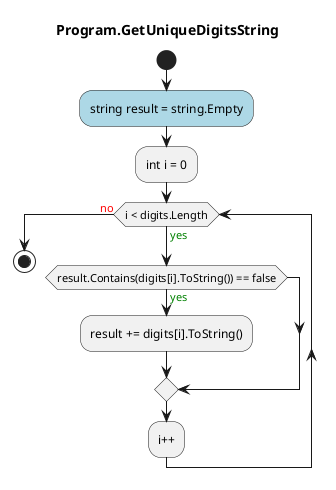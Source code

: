 @startuml Program.GetUniqueDigitsString
title Program.GetUniqueDigitsString
start
#LightBlue:string result = string.Empty;
:int i = 0;
while (i < digits.Length) is (<color:green>yes)
    if (result.Contains(digits[i].ToString()) == false) then (<color:green>yes)
        :result += digits[i].ToString();
    endif
:i++;
endwhile (<color:red>no)
stop
@enduml
